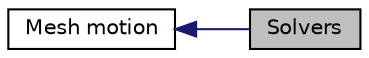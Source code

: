 digraph "Solvers"
{
  bgcolor="transparent";
  edge [fontname="Helvetica",fontsize="10",labelfontname="Helvetica",labelfontsize="10"];
  node [fontname="Helvetica",fontsize="10",shape=record];
  rankdir=LR;
  Node0 [label="Solvers",height=0.2,width=0.4,color="black", fillcolor="grey75", style="filled" fontcolor="black"];
  Node1 [label="Mesh motion",height=0.2,width=0.4,color="black",URL="$group__grpMeshMotion.html"];
  Node1->Node0 [shape=plaintext, color="midnightblue", dir="back", style="solid"];
}

